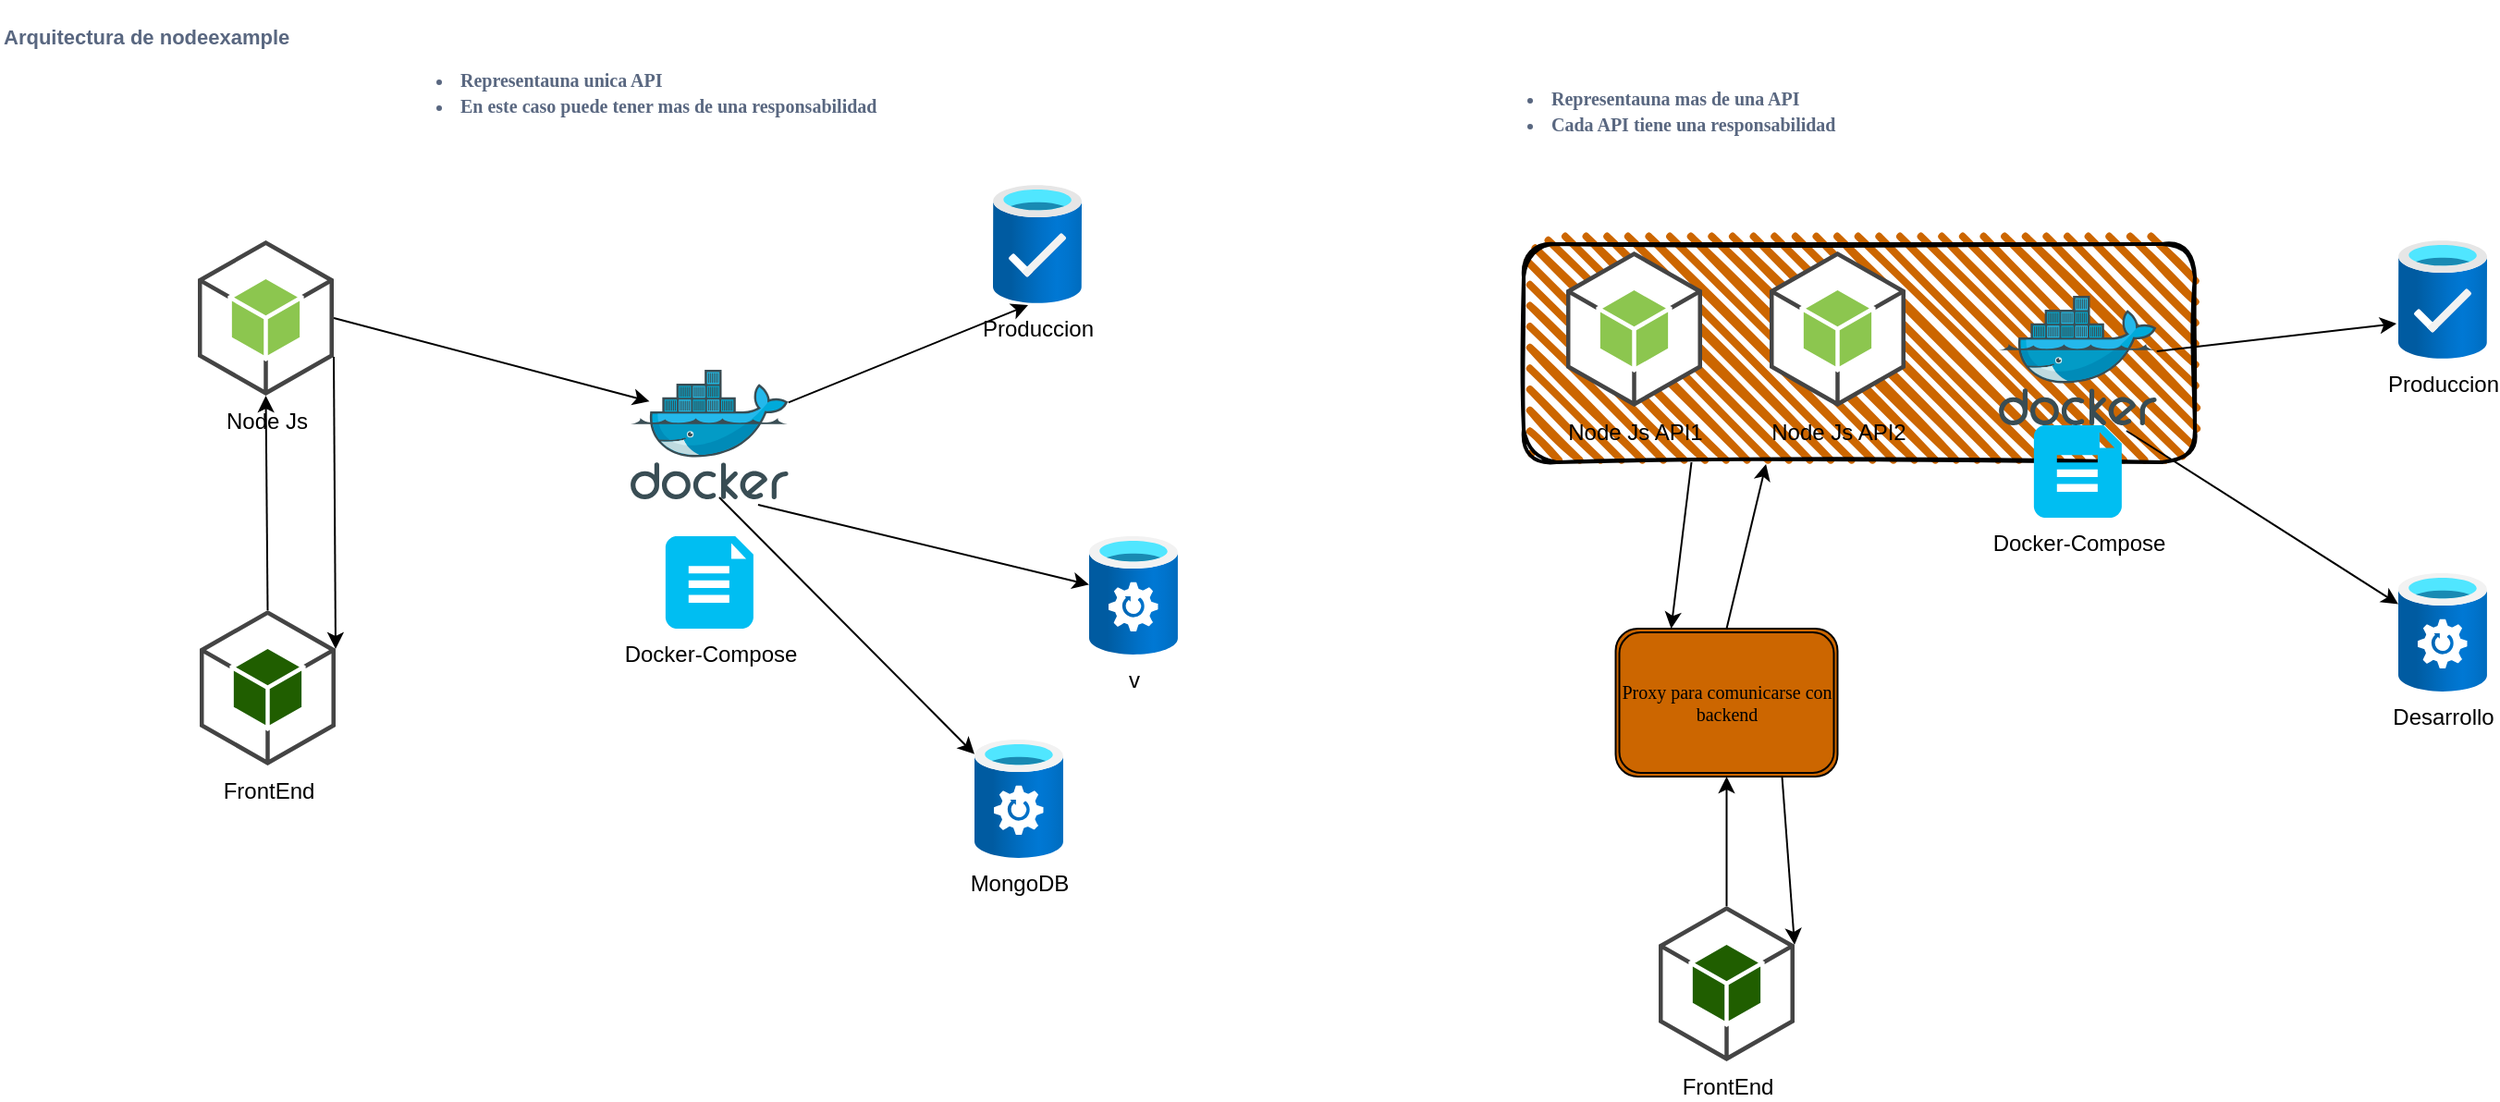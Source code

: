 <mxfile>
    <diagram id="nnP1UOFdGeOe2ODP4pVs" name="Page-1">
        <mxGraphModel dx="1073" dy="531" grid="1" gridSize="10" guides="1" tooltips="1" connect="1" arrows="1" fold="1" page="1" pageScale="1" pageWidth="827" pageHeight="1169" math="0" shadow="0">
            <root>
                <mxCell id="0"/>
                <mxCell id="1" parent="0"/>
                <mxCell id="33" style="edgeStyle=none;html=1;exitX=0.25;exitY=1;exitDx=0;exitDy=0;entryX=0.25;entryY=0;entryDx=0;entryDy=0;fontFamily=Verdana;fontSize=10;" parent="1" source="30" target="32" edge="1">
                    <mxGeometry relative="1" as="geometry"/>
                </mxCell>
                <mxCell id="30" value="" style="rounded=1;whiteSpace=wrap;html=1;strokeWidth=2;fillWeight=4;hachureGap=8;hachureAngle=45;fillColor=#CC6600;sketch=1;labelBackgroundColor=none;fontFamily=Verdana;fontSize=10;" parent="1" vertex="1">
                    <mxGeometry x="867" y="152" width="363" height="118" as="geometry"/>
                </mxCell>
                <mxCell id="2" value="v" style="aspect=fixed;html=1;points=[];align=center;image;fontSize=12;image=img/lib/azure2/storage/StorSimple_Data_Managers.svg;" parent="1" vertex="1">
                    <mxGeometry x="632" y="310" width="48" height="64" as="geometry"/>
                </mxCell>
                <mxCell id="3" value="Produccion" style="aspect=fixed;html=1;points=[];align=center;image;fontSize=12;image=img/lib/azure2/general/Production_Ready_Database.svg;" parent="1" vertex="1">
                    <mxGeometry x="580" y="120" width="48" height="64" as="geometry"/>
                </mxCell>
                <mxCell id="7" style="edgeStyle=none;html=1;exitX=1;exitY=0.75;exitDx=0;exitDy=0;exitPerimeter=0;entryX=1;entryY=0.25;entryDx=0;entryDy=0;entryPerimeter=0;" parent="1" source="4" target="5" edge="1">
                    <mxGeometry relative="1" as="geometry"/>
                </mxCell>
                <mxCell id="9" style="edgeStyle=none;html=1;exitX=1;exitY=0.5;exitDx=0;exitDy=0;exitPerimeter=0;entryX=0.12;entryY=0.244;entryDx=0;entryDy=0;entryPerimeter=0;" parent="1" source="4" target="8" edge="1">
                    <mxGeometry relative="1" as="geometry"/>
                </mxCell>
                <mxCell id="4" value="Node Js" style="outlineConnect=0;dashed=0;verticalLabelPosition=bottom;verticalAlign=top;align=center;html=1;shape=mxgraph.aws3.android;fillColor=#8CC64F;gradientColor=none;" parent="1" vertex="1">
                    <mxGeometry x="150" y="150" width="73.5" height="84" as="geometry"/>
                </mxCell>
                <mxCell id="6" style="edgeStyle=none;html=1;exitX=0.5;exitY=0;exitDx=0;exitDy=0;exitPerimeter=0;entryX=0.5;entryY=1;entryDx=0;entryDy=0;entryPerimeter=0;" parent="1" source="5" target="4" edge="1">
                    <mxGeometry relative="1" as="geometry"/>
                </mxCell>
                <mxCell id="5" value="FrontEnd&lt;br&gt;" style="outlineConnect=0;dashed=0;verticalLabelPosition=bottom;verticalAlign=top;align=center;html=1;shape=mxgraph.aws3.android;fillColor=#205E00;gradientColor=none;" parent="1" vertex="1">
                    <mxGeometry x="151" y="350" width="73.5" height="84" as="geometry"/>
                </mxCell>
                <mxCell id="8" value="" style="sketch=0;aspect=fixed;html=1;points=[];align=center;image;fontSize=12;image=img/lib/mscae/Docker.svg;" parent="1" vertex="1">
                    <mxGeometry x="384" y="220" width="85.37" height="70" as="geometry"/>
                </mxCell>
                <mxCell id="10" style="edgeStyle=none;html=1;entryX=0.396;entryY=1.016;entryDx=0;entryDy=0;entryPerimeter=0;" parent="1" source="8" target="3" edge="1">
                    <mxGeometry relative="1" as="geometry">
                        <mxPoint x="370" y="120" as="sourcePoint"/>
                        <mxPoint x="540.744" y="165.08" as="targetPoint"/>
                    </mxGeometry>
                </mxCell>
                <mxCell id="11" style="edgeStyle=none;html=1;exitX=0.808;exitY=1.043;exitDx=0;exitDy=0;exitPerimeter=0;" parent="1" source="8" target="2" edge="1">
                    <mxGeometry relative="1" as="geometry">
                        <mxPoint x="469.37" y="382.647" as="sourcePoint"/>
                        <mxPoint x="599.008" y="330.004" as="targetPoint"/>
                    </mxGeometry>
                </mxCell>
                <mxCell id="12" value="Docker-Compose" style="verticalLabelPosition=bottom;html=1;verticalAlign=top;align=center;strokeColor=none;fillColor=#00BEF2;shape=mxgraph.azure.file_2;pointerEvents=1;" parent="1" vertex="1">
                    <mxGeometry x="402.93" y="310" width="47.5" height="50" as="geometry"/>
                </mxCell>
                <mxCell id="13" value="Arquitectura de nodeexample" style="fillColor=none;strokeColor=none;html=1;fontSize=11;fontStyle=0;align=left;fontColor=#596780;fontStyle=1;fontSize=11" parent="1" vertex="1">
                    <mxGeometry x="43" y="30" width="240" height="20" as="geometry"/>
                </mxCell>
                <mxCell id="15" value="&lt;ul&gt;&lt;li&gt;&lt;font face=&quot;Verdana&quot;&gt;&lt;span style=&quot;font-size: 10px;&quot;&gt;Representauna unica API&lt;/span&gt;&lt;/font&gt;&lt;/li&gt;&lt;li&gt;&lt;font face=&quot;Verdana&quot;&gt;&lt;span style=&quot;font-size: 10px;&quot;&gt;En este caso puede tener mas de una responsabilidad&lt;/span&gt;&lt;/font&gt;&lt;/li&gt;&lt;/ul&gt;" style="fillColor=none;strokeColor=none;html=1;fontSize=12;fontStyle=0;align=left;fontColor=#596780;fontStyle=1;fontSize=11;strokeWidth=1;" parent="1" vertex="1">
                    <mxGeometry x="250" y="20" width="430" height="100" as="geometry"/>
                </mxCell>
                <mxCell id="16" value="&lt;ul&gt;&lt;li&gt;&lt;font face=&quot;Verdana&quot;&gt;&lt;span style=&quot;font-size: 10px;&quot;&gt;Representauna mas de una API&lt;/span&gt;&lt;/font&gt;&lt;/li&gt;&lt;li&gt;&lt;font face=&quot;Verdana&quot;&gt;&lt;span style=&quot;font-size: 10px;&quot;&gt;Cada API tiene una responsabilidad&lt;/span&gt;&lt;/font&gt;&lt;/li&gt;&lt;/ul&gt;" style="fillColor=none;strokeColor=none;html=1;fontSize=12;fontStyle=0;align=left;fontColor=#596780;fontStyle=1;fontSize=11;strokeWidth=1;" parent="1" vertex="1">
                    <mxGeometry x="840" y="30" width="430" height="100" as="geometry"/>
                </mxCell>
                <mxCell id="17" value="Desarrollo" style="aspect=fixed;html=1;points=[];align=center;image;fontSize=12;image=img/lib/azure2/storage/StorSimple_Data_Managers.svg;" parent="1" vertex="1">
                    <mxGeometry x="1340" y="330" width="48" height="64" as="geometry"/>
                </mxCell>
                <mxCell id="18" style="edgeStyle=none;html=1;entryX=1;entryY=0.25;entryDx=0;entryDy=0;entryPerimeter=0;exitX=0.75;exitY=1;exitDx=0;exitDy=0;" parent="1" source="32" target="22" edge="1">
                    <mxGeometry relative="1" as="geometry">
                        <mxPoint x="960" y="330" as="sourcePoint"/>
                    </mxGeometry>
                </mxCell>
                <mxCell id="20" value="Node Js API1" style="outlineConnect=0;dashed=0;verticalLabelPosition=bottom;verticalAlign=top;align=center;html=1;shape=mxgraph.aws3.android;fillColor=#8CC64F;gradientColor=none;" parent="1" vertex="1">
                    <mxGeometry x="890" y="156" width="73.5" height="84" as="geometry"/>
                </mxCell>
                <mxCell id="21" style="edgeStyle=none;html=1;exitX=0.5;exitY=0;exitDx=0;exitDy=0;exitPerimeter=0;entryX=0.5;entryY=1;entryDx=0;entryDy=0;" parent="1" source="22" target="32" edge="1">
                    <mxGeometry relative="1" as="geometry">
                        <mxPoint x="930" y="340" as="targetPoint"/>
                    </mxGeometry>
                </mxCell>
                <mxCell id="22" value="FrontEnd&lt;br&gt;" style="outlineConnect=0;dashed=0;verticalLabelPosition=bottom;verticalAlign=top;align=center;html=1;shape=mxgraph.aws3.android;fillColor=#205E00;gradientColor=none;" parent="1" vertex="1">
                    <mxGeometry x="940" y="510" width="73.5" height="84" as="geometry"/>
                </mxCell>
                <mxCell id="23" value="" style="sketch=0;aspect=fixed;html=1;points=[];align=center;image;fontSize=12;image=img/lib/mscae/Docker.svg;" parent="1" vertex="1">
                    <mxGeometry x="1124" y="180" width="85.37" height="70" as="geometry"/>
                </mxCell>
                <mxCell id="24" style="edgeStyle=none;html=1;entryX=0.396;entryY=1.016;entryDx=0;entryDy=0;entryPerimeter=0;" parent="1" source="23" edge="1">
                    <mxGeometry relative="1" as="geometry">
                        <mxPoint x="1110" y="130" as="sourcePoint"/>
                        <mxPoint x="1339.008" y="195.024" as="targetPoint"/>
                    </mxGeometry>
                </mxCell>
                <mxCell id="25" style="edgeStyle=none;html=1;exitX=0.808;exitY=1.043;exitDx=0;exitDy=0;exitPerimeter=0;" parent="1" source="23" target="17" edge="1">
                    <mxGeometry relative="1" as="geometry">
                        <mxPoint x="1209.37" y="392.647" as="sourcePoint"/>
                        <mxPoint x="1339.008" y="340.004" as="targetPoint"/>
                    </mxGeometry>
                </mxCell>
                <mxCell id="26" value="Docker-Compose" style="verticalLabelPosition=bottom;html=1;verticalAlign=top;align=center;strokeColor=none;fillColor=#00BEF2;shape=mxgraph.azure.file_2;pointerEvents=1;" parent="1" vertex="1">
                    <mxGeometry x="1142.93" y="250" width="47.5" height="50" as="geometry"/>
                </mxCell>
                <mxCell id="27" value="Produccion" style="aspect=fixed;html=1;points=[];align=center;image;fontSize=12;image=img/lib/azure2/general/Production_Ready_Database.svg;" parent="1" vertex="1">
                    <mxGeometry x="1340" y="150" width="48" height="64" as="geometry"/>
                </mxCell>
                <mxCell id="28" value="Node Js API2" style="outlineConnect=0;dashed=0;verticalLabelPosition=bottom;verticalAlign=top;align=center;html=1;shape=mxgraph.aws3.android;fillColor=#8CC64F;gradientColor=none;" parent="1" vertex="1">
                    <mxGeometry x="1000" y="156" width="73.5" height="84" as="geometry"/>
                </mxCell>
                <mxCell id="34" style="edgeStyle=none;html=1;exitX=0.5;exitY=0;exitDx=0;exitDy=0;entryX=0.361;entryY=1.008;entryDx=0;entryDy=0;entryPerimeter=0;fontFamily=Verdana;fontSize=10;" parent="1" source="32" target="30" edge="1">
                    <mxGeometry relative="1" as="geometry"/>
                </mxCell>
                <mxCell id="32" value="Proxy para comunicarse con backend" style="shape=ext;double=1;rounded=1;whiteSpace=wrap;html=1;labelBackgroundColor=none;strokeWidth=1;fontFamily=Verdana;fontSize=10;fillColor=#CC6600;" parent="1" vertex="1">
                    <mxGeometry x="916.75" y="360" width="120" height="80" as="geometry"/>
                </mxCell>
                <mxCell id="JZIxxsfieFmg6imVR_Rj-34" value="MongoDB&lt;br&gt;" style="aspect=fixed;html=1;points=[];align=center;image;fontSize=12;image=img/lib/azure2/storage/StorSimple_Data_Managers.svg;" vertex="1" parent="1">
                    <mxGeometry x="570" y="420" width="48" height="64" as="geometry"/>
                </mxCell>
                <mxCell id="JZIxxsfieFmg6imVR_Rj-35" style="edgeStyle=none;html=1;exitX=0.562;exitY=0.986;exitDx=0;exitDy=0;exitPerimeter=0;" edge="1" parent="1" source="8" target="JZIxxsfieFmg6imVR_Rj-34">
                    <mxGeometry relative="1" as="geometry">
                        <mxPoint x="479.999" y="374" as="sourcePoint"/>
                        <mxPoint x="659.02" y="417.199" as="targetPoint"/>
                    </mxGeometry>
                </mxCell>
            </root>
        </mxGraphModel>
    </diagram>
    <diagram id="-9jw_N-sh-vEpNl2CmHL" name="Page-2">
        <mxGraphModel dx="1073" dy="531" grid="1" gridSize="10" guides="1" tooltips="1" connect="1" arrows="1" fold="1" page="1" pageScale="1" pageWidth="827" pageHeight="1169" math="0" shadow="0">
            <root>
                <mxCell id="0"/>
                <mxCell id="1" parent="0"/>
            </root>
        </mxGraphModel>
    </diagram>
</mxfile>